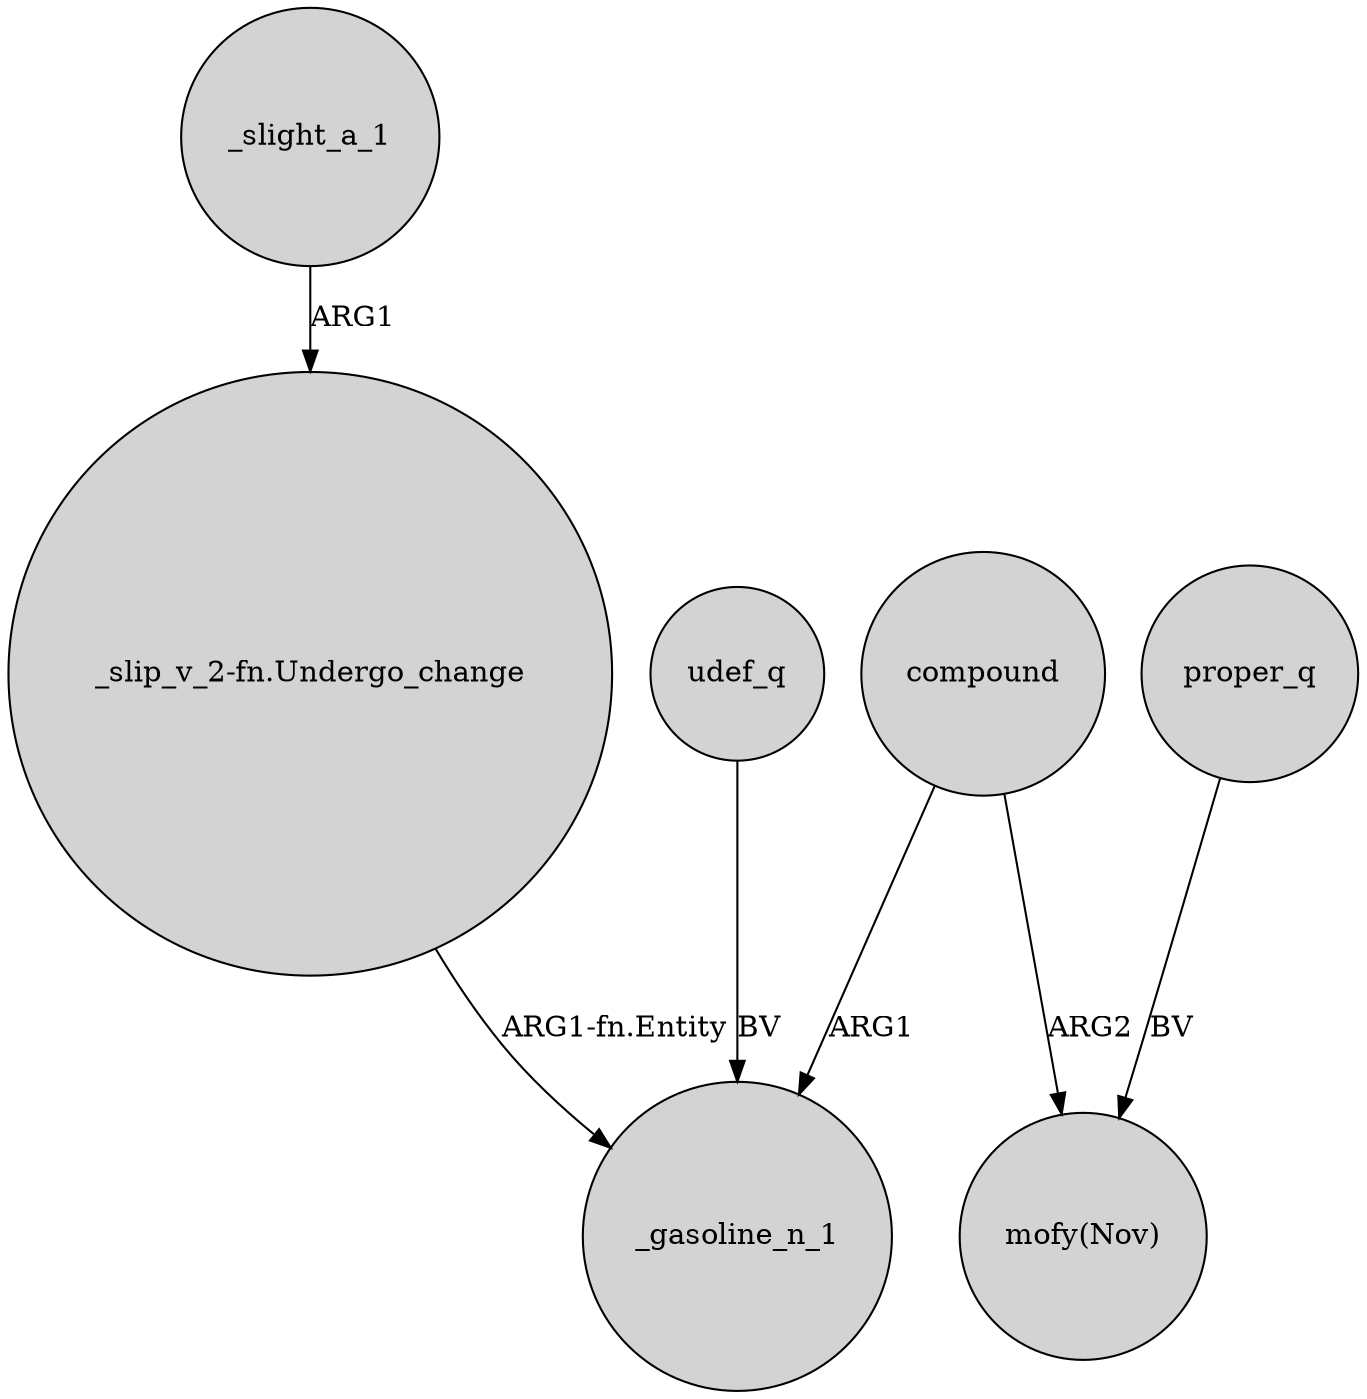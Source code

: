 digraph {
	node [shape=circle style=filled]
	_slight_a_1 -> "_slip_v_2-fn.Undergo_change" [label=ARG1]
	proper_q -> "mofy(Nov)" [label=BV]
	"_slip_v_2-fn.Undergo_change" -> _gasoline_n_1 [label="ARG1-fn.Entity"]
	compound -> _gasoline_n_1 [label=ARG1]
	udef_q -> _gasoline_n_1 [label=BV]
	compound -> "mofy(Nov)" [label=ARG2]
}

